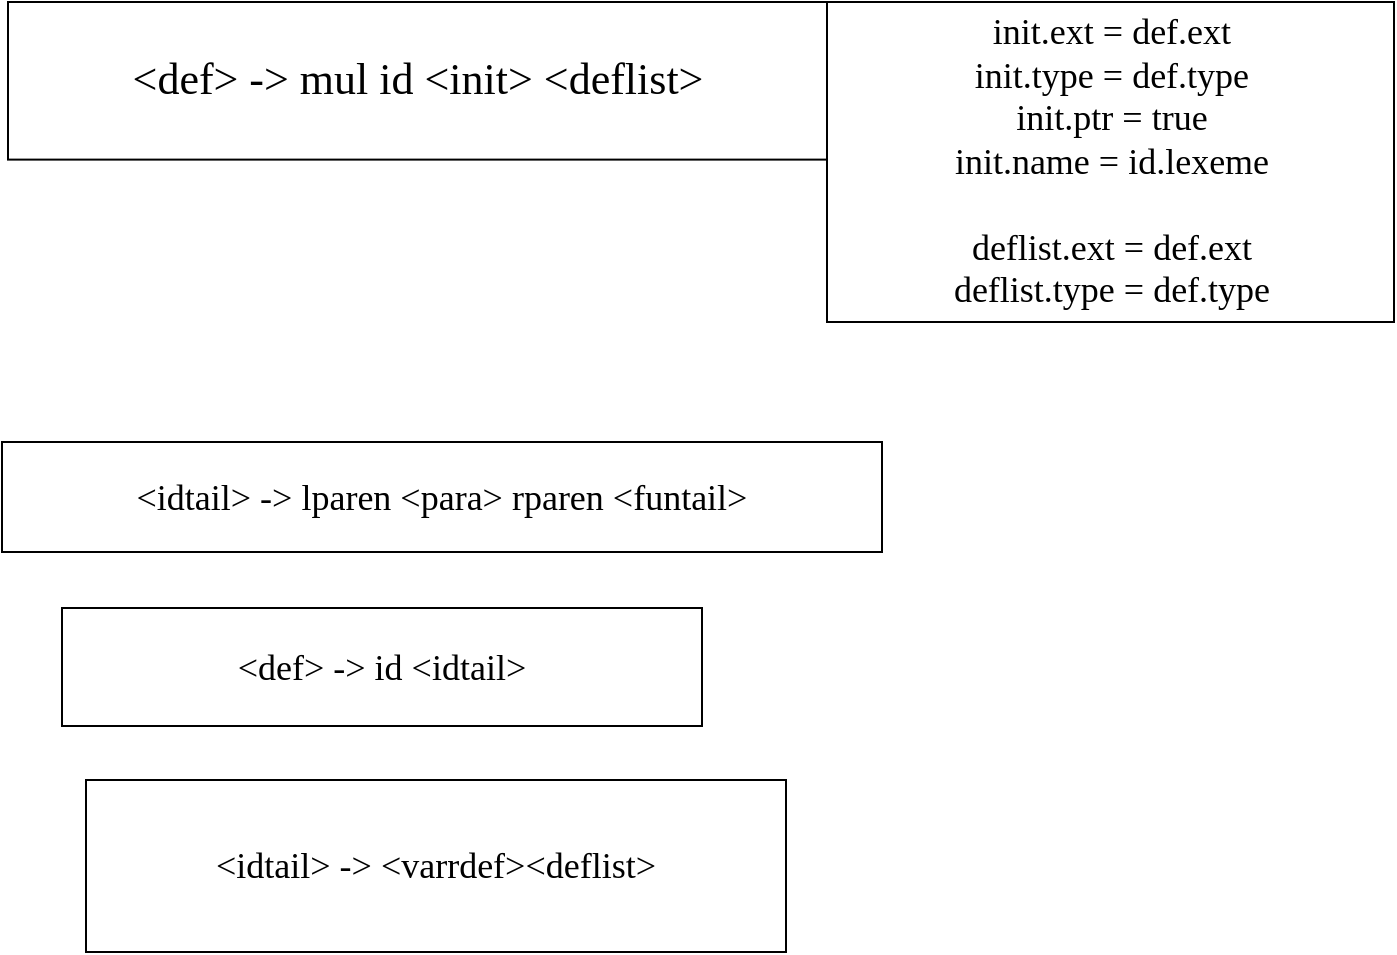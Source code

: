 <mxfile version="21.2.3" type="github">
  <diagram name="第 1 页" id="UTtMAyzdfrZXywfXTGYi">
    <mxGraphModel dx="1675" dy="1793" grid="0" gridSize="10" guides="1" tooltips="1" connect="1" arrows="1" fold="1" page="0" pageScale="1" pageWidth="827" pageHeight="1169" math="0" shadow="0">
      <root>
        <mxCell id="0" />
        <mxCell id="1" parent="0" />
        <mxCell id="V6ItBfilPfB1JYr5ee3n-6" value="&lt;meta charset=&quot;utf-8&quot;&gt;&lt;span style=&quot;color: rgb(0, 0, 0); font-family: Verdana; font-size: 18px; font-style: normal; font-variant-ligatures: normal; font-variant-caps: normal; font-weight: 400; letter-spacing: normal; orphans: 2; text-align: center; text-indent: 0px; text-transform: none; widows: 2; word-spacing: 0px; -webkit-text-stroke-width: 0px; background-color: rgb(255, 255, 255); text-decoration-thickness: initial; text-decoration-style: initial; text-decoration-color: initial; float: none; display: inline !important;&quot;&gt;&amp;lt;def&amp;gt; -&amp;gt; id &amp;lt;idtail&amp;gt;&lt;/span&gt;" style="rounded=0;whiteSpace=wrap;html=1;" vertex="1" parent="1">
          <mxGeometry x="-223" y="-569" width="320" height="59" as="geometry" />
        </mxCell>
        <mxCell id="V6ItBfilPfB1JYr5ee3n-7" value="&lt;meta charset=&quot;utf-8&quot;&gt;&lt;span style=&quot;color: rgb(0, 0, 0); font-family: Verdana; font-size: 18px; font-style: normal; font-variant-ligatures: normal; font-variant-caps: normal; font-weight: 400; letter-spacing: normal; orphans: 2; text-align: center; text-indent: 0px; text-transform: none; widows: 2; word-spacing: 0px; -webkit-text-stroke-width: 0px; background-color: rgb(255, 255, 255); text-decoration-thickness: initial; text-decoration-style: initial; text-decoration-color: initial; float: none; display: inline !important;&quot;&gt;&amp;lt;idtail&amp;gt; -&amp;gt;&lt;/span&gt;&lt;span style=&quot;border-color: var(--border-color); color: rgb(0, 0, 0); font-family: Verdana; font-size: 18px; font-style: normal; font-variant-ligatures: normal; font-variant-caps: normal; font-weight: 400; letter-spacing: normal; orphans: 2; text-align: center; text-indent: 0px; text-transform: none; widows: 2; word-spacing: 0px; -webkit-text-stroke-width: 0px; background-color: rgb(255, 255, 255); text-decoration-thickness: initial; text-decoration-style: initial; text-decoration-color: initial;&quot;&gt;&lt;span&gt;&amp;nbsp;&lt;/span&gt;&lt;/span&gt;&lt;span style=&quot;color: rgb(0, 0, 0); font-family: Verdana; font-size: 18px; font-style: normal; font-variant-ligatures: normal; font-variant-caps: normal; font-weight: 400; letter-spacing: normal; orphans: 2; text-align: center; text-indent: 0px; text-transform: none; widows: 2; word-spacing: 0px; -webkit-text-stroke-width: 0px; background-color: rgb(255, 255, 255); text-decoration-thickness: initial; text-decoration-style: initial; text-decoration-color: initial; float: none; display: inline !important;&quot;&gt;&amp;lt;varrdef&amp;gt;&amp;lt;deflist&amp;gt;&lt;/span&gt;" style="rounded=0;whiteSpace=wrap;html=1;" vertex="1" parent="1">
          <mxGeometry x="-211" y="-483" width="350" height="86" as="geometry" />
        </mxCell>
        <mxCell id="V6ItBfilPfB1JYr5ee3n-10" value="&lt;meta charset=&quot;utf-8&quot;&gt;&lt;span style=&quot;color: rgb(0, 0, 0); font-family: Verdana; font-size: 18px; font-style: normal; font-variant-ligatures: normal; font-variant-caps: normal; font-weight: 400; letter-spacing: normal; orphans: 2; text-align: center; text-indent: 0px; text-transform: none; widows: 2; word-spacing: 0px; -webkit-text-stroke-width: 0px; background-color: rgb(255, 255, 255); text-decoration-thickness: initial; text-decoration-style: initial; text-decoration-color: initial; float: none; display: inline !important;&quot;&gt;&amp;lt;idtail&amp;gt; -&amp;gt; lparen &amp;lt;para&amp;gt; rparen &amp;lt;funtail&amp;gt;&lt;/span&gt;" style="rounded=0;whiteSpace=wrap;html=1;" vertex="1" parent="1">
          <mxGeometry x="-253" y="-652" width="440" height="55" as="geometry" />
        </mxCell>
        <mxCell id="V6ItBfilPfB1JYr5ee3n-11" value="" style="group" vertex="1" connectable="0" parent="1">
          <mxGeometry x="-250" y="-872" width="693" height="160" as="geometry" />
        </mxCell>
        <mxCell id="V6ItBfilPfB1JYr5ee3n-8" value="&lt;font face=&quot;Verdana&quot; style=&quot;font-size: 22px;&quot;&gt;&amp;lt;def&amp;gt; -&amp;gt;&lt;span style=&quot;border-color: var(--border-color);&quot;&gt;&amp;nbsp;&lt;/span&gt;mul id &amp;lt;init&amp;gt; &amp;lt;deflist&amp;gt;&lt;br style=&quot;border-color: var(--border-color);&quot;&gt;&lt;/font&gt;" style="rounded=0;whiteSpace=wrap;html=1;" vertex="1" parent="V6ItBfilPfB1JYr5ee3n-11">
          <mxGeometry width="409.5" height="78.806" as="geometry" />
        </mxCell>
        <mxCell id="V6ItBfilPfB1JYr5ee3n-5" value="init.ext = def.ext&lt;br&gt;init.type = def.type&lt;br&gt;init.ptr = true&lt;br&gt;init.name = id.lexeme&lt;br&gt;&lt;br&gt;deflist.ext = def.ext&lt;br&gt;deflist.type = def.type" style="rounded=0;whiteSpace=wrap;html=1;fontSize=18;fontFamily=Verdana;" vertex="1" parent="V6ItBfilPfB1JYr5ee3n-11">
          <mxGeometry x="409.5" width="283.5" height="160" as="geometry" />
        </mxCell>
      </root>
    </mxGraphModel>
  </diagram>
</mxfile>
